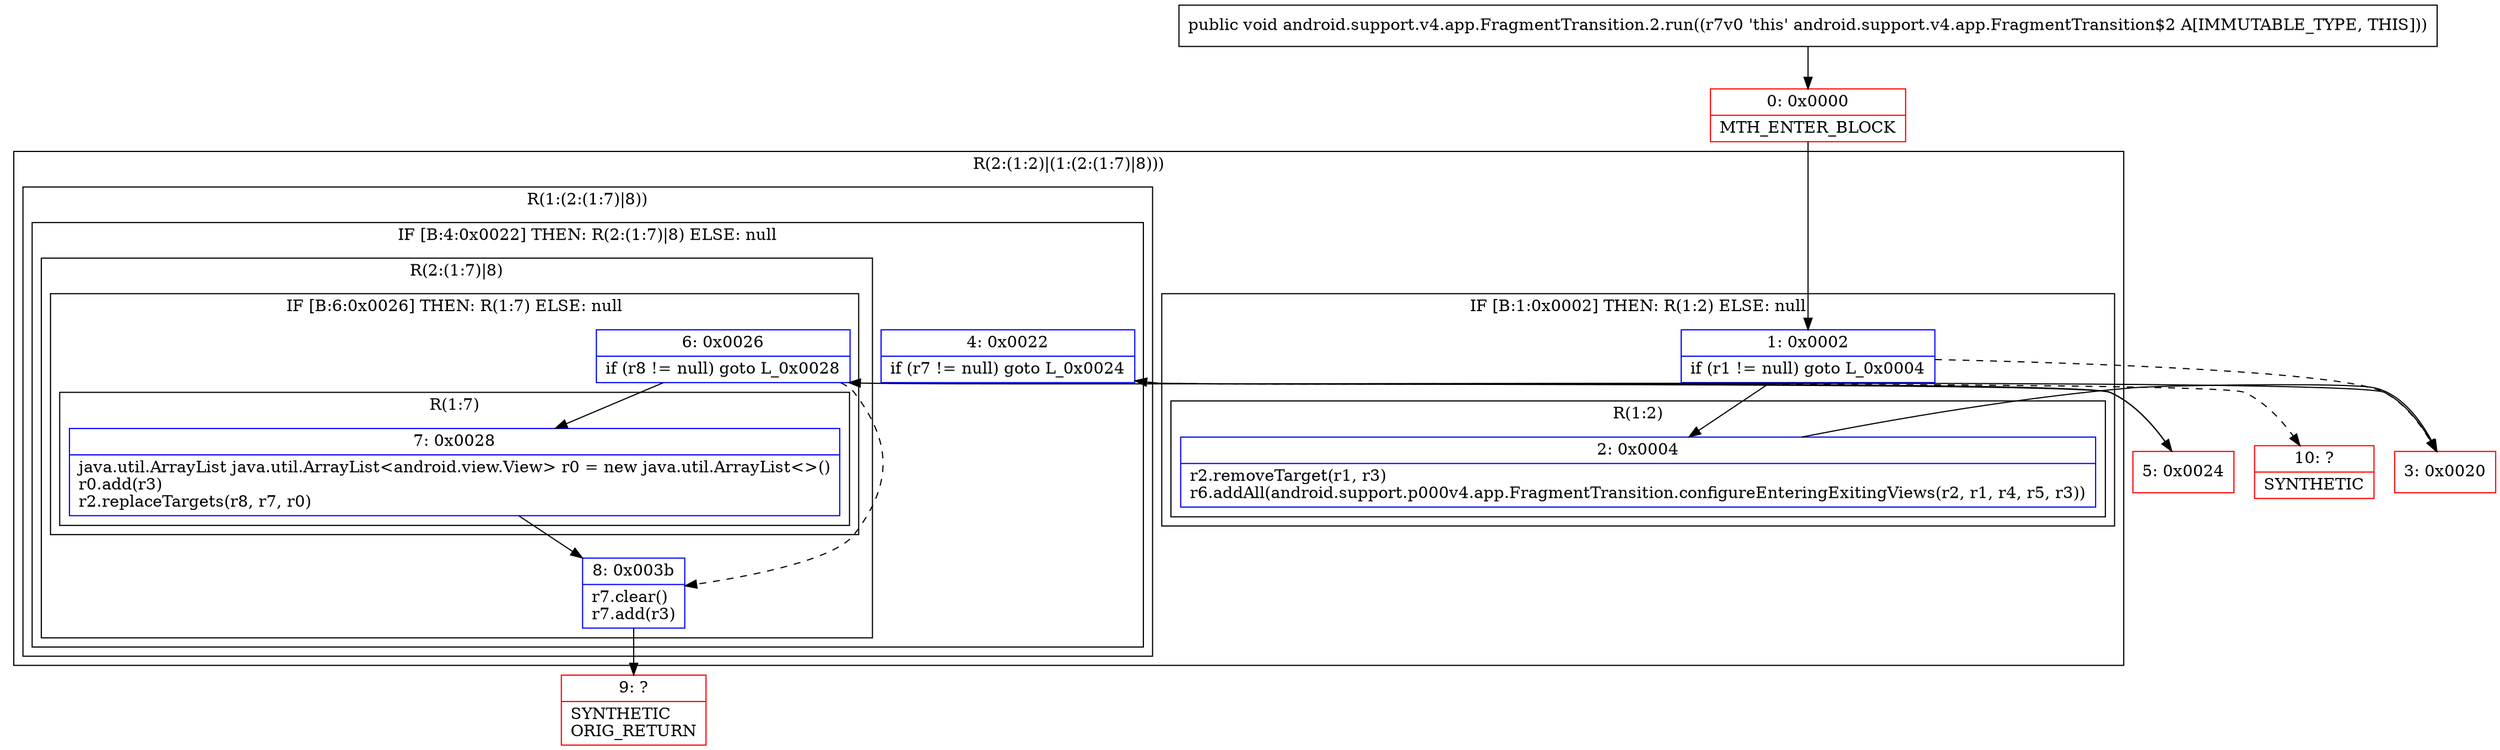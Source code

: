 digraph "CFG forandroid.support.v4.app.FragmentTransition.2.run()V" {
subgraph cluster_Region_1140156749 {
label = "R(2:(1:2)|(1:(2:(1:7)|8)))";
node [shape=record,color=blue];
subgraph cluster_IfRegion_1939009683 {
label = "IF [B:1:0x0002] THEN: R(1:2) ELSE: null";
node [shape=record,color=blue];
Node_1 [shape=record,label="{1\:\ 0x0002|if (r1 != null) goto L_0x0004\l}"];
subgraph cluster_Region_266002784 {
label = "R(1:2)";
node [shape=record,color=blue];
Node_2 [shape=record,label="{2\:\ 0x0004|r2.removeTarget(r1, r3)\lr6.addAll(android.support.p000v4.app.FragmentTransition.configureEnteringExitingViews(r2, r1, r4, r5, r3))\l}"];
}
}
subgraph cluster_Region_1708600370 {
label = "R(1:(2:(1:7)|8))";
node [shape=record,color=blue];
subgraph cluster_IfRegion_226533060 {
label = "IF [B:4:0x0022] THEN: R(2:(1:7)|8) ELSE: null";
node [shape=record,color=blue];
Node_4 [shape=record,label="{4\:\ 0x0022|if (r7 != null) goto L_0x0024\l}"];
subgraph cluster_Region_1769140623 {
label = "R(2:(1:7)|8)";
node [shape=record,color=blue];
subgraph cluster_IfRegion_830196768 {
label = "IF [B:6:0x0026] THEN: R(1:7) ELSE: null";
node [shape=record,color=blue];
Node_6 [shape=record,label="{6\:\ 0x0026|if (r8 != null) goto L_0x0028\l}"];
subgraph cluster_Region_1630331350 {
label = "R(1:7)";
node [shape=record,color=blue];
Node_7 [shape=record,label="{7\:\ 0x0028|java.util.ArrayList java.util.ArrayList\<android.view.View\> r0 = new java.util.ArrayList\<\>()\lr0.add(r3)\lr2.replaceTargets(r8, r7, r0)\l}"];
}
}
Node_8 [shape=record,label="{8\:\ 0x003b|r7.clear()\lr7.add(r3)\l}"];
}
}
}
}
Node_0 [shape=record,color=red,label="{0\:\ 0x0000|MTH_ENTER_BLOCK\l}"];
Node_3 [shape=record,color=red,label="{3\:\ 0x0020}"];
Node_5 [shape=record,color=red,label="{5\:\ 0x0024}"];
Node_9 [shape=record,color=red,label="{9\:\ ?|SYNTHETIC\lORIG_RETURN\l}"];
Node_10 [shape=record,color=red,label="{10\:\ ?|SYNTHETIC\l}"];
MethodNode[shape=record,label="{public void android.support.v4.app.FragmentTransition.2.run((r7v0 'this' android.support.v4.app.FragmentTransition$2 A[IMMUTABLE_TYPE, THIS])) }"];
MethodNode -> Node_0;
Node_1 -> Node_2;
Node_1 -> Node_3[style=dashed];
Node_2 -> Node_3;
Node_4 -> Node_5;
Node_4 -> Node_10[style=dashed];
Node_6 -> Node_7;
Node_6 -> Node_8[style=dashed];
Node_7 -> Node_8;
Node_8 -> Node_9;
Node_0 -> Node_1;
Node_3 -> Node_4;
Node_5 -> Node_6;
}

